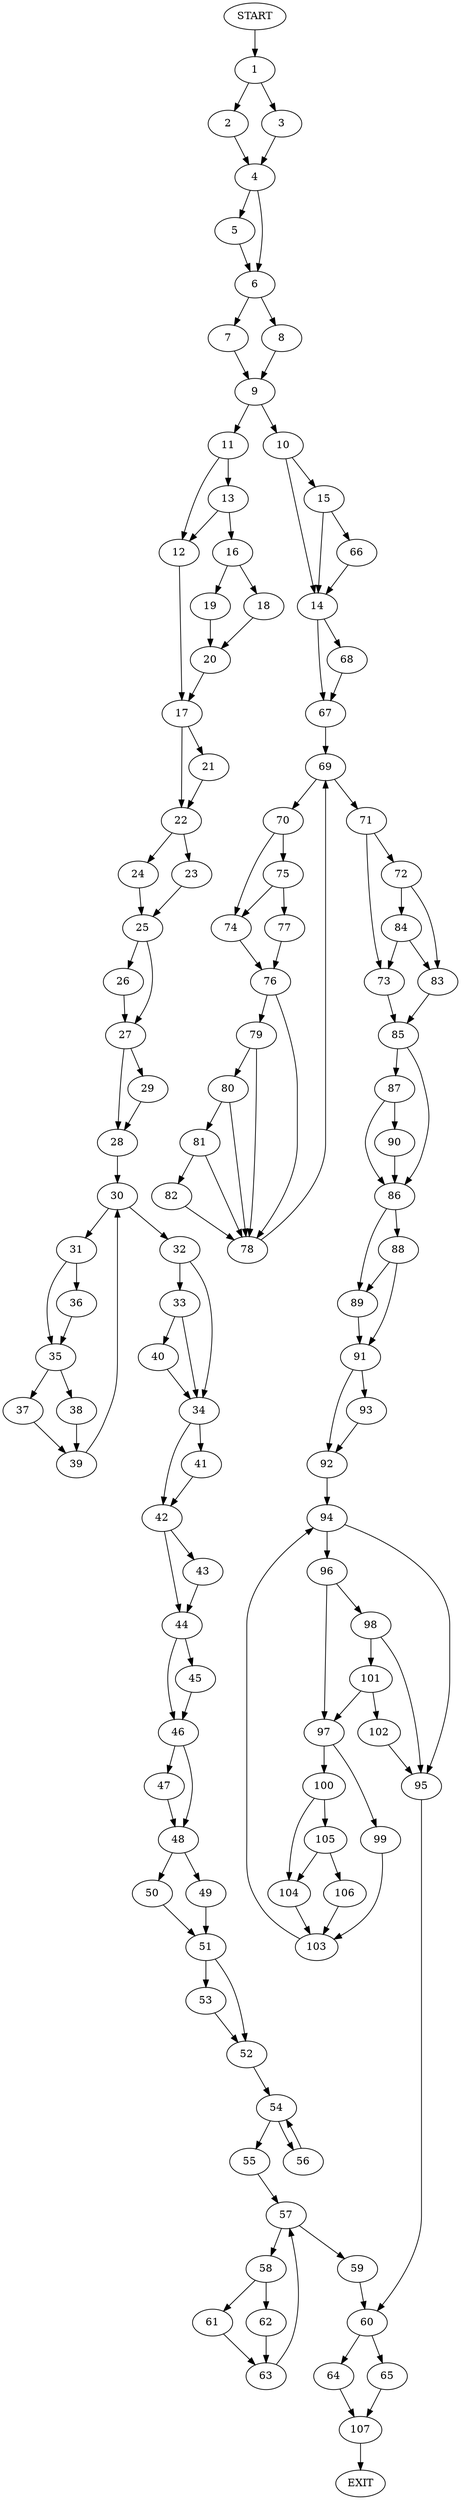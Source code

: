 digraph {
0 [label="START"]
108 [label="EXIT"]
0 -> 1
1 -> 2
1 -> 3
2 -> 4
3 -> 4
4 -> 5
4 -> 6
6 -> 7
6 -> 8
5 -> 6
8 -> 9
7 -> 9
9 -> 10
9 -> 11
11 -> 12
11 -> 13
10 -> 14
10 -> 15
13 -> 12
13 -> 16
12 -> 17
16 -> 18
16 -> 19
18 -> 20
19 -> 20
20 -> 17
17 -> 21
17 -> 22
21 -> 22
22 -> 23
22 -> 24
24 -> 25
23 -> 25
25 -> 26
25 -> 27
26 -> 27
27 -> 28
27 -> 29
28 -> 30
29 -> 28
30 -> 31
30 -> 32
32 -> 33
32 -> 34
31 -> 35
31 -> 36
36 -> 35
35 -> 37
35 -> 38
38 -> 39
37 -> 39
39 -> 30
33 -> 40
33 -> 34
34 -> 41
34 -> 42
40 -> 34
42 -> 43
42 -> 44
41 -> 42
44 -> 45
44 -> 46
43 -> 44
45 -> 46
46 -> 47
46 -> 48
47 -> 48
48 -> 49
48 -> 50
50 -> 51
49 -> 51
51 -> 52
51 -> 53
52 -> 54
53 -> 52
54 -> 55
54 -> 56
55 -> 57
56 -> 54
57 -> 58
57 -> 59
59 -> 60
58 -> 61
58 -> 62
61 -> 63
62 -> 63
63 -> 57
60 -> 64
60 -> 65
15 -> 66
15 -> 14
14 -> 67
14 -> 68
66 -> 14
68 -> 67
67 -> 69
69 -> 70
69 -> 71
71 -> 72
71 -> 73
70 -> 74
70 -> 75
74 -> 76
75 -> 74
75 -> 77
77 -> 76
76 -> 78
76 -> 79
78 -> 69
79 -> 78
79 -> 80
80 -> 78
80 -> 81
81 -> 78
81 -> 82
82 -> 78
72 -> 83
72 -> 84
73 -> 85
84 -> 83
84 -> 73
83 -> 85
85 -> 86
85 -> 87
86 -> 88
86 -> 89
87 -> 86
87 -> 90
90 -> 86
88 -> 91
88 -> 89
89 -> 91
91 -> 92
91 -> 93
93 -> 92
92 -> 94
94 -> 95
94 -> 96
95 -> 60
96 -> 97
96 -> 98
97 -> 99
97 -> 100
98 -> 101
98 -> 95
101 -> 97
101 -> 102
102 -> 95
99 -> 103
100 -> 104
100 -> 105
103 -> 94
104 -> 103
105 -> 106
105 -> 104
106 -> 103
65 -> 107
64 -> 107
107 -> 108
}
